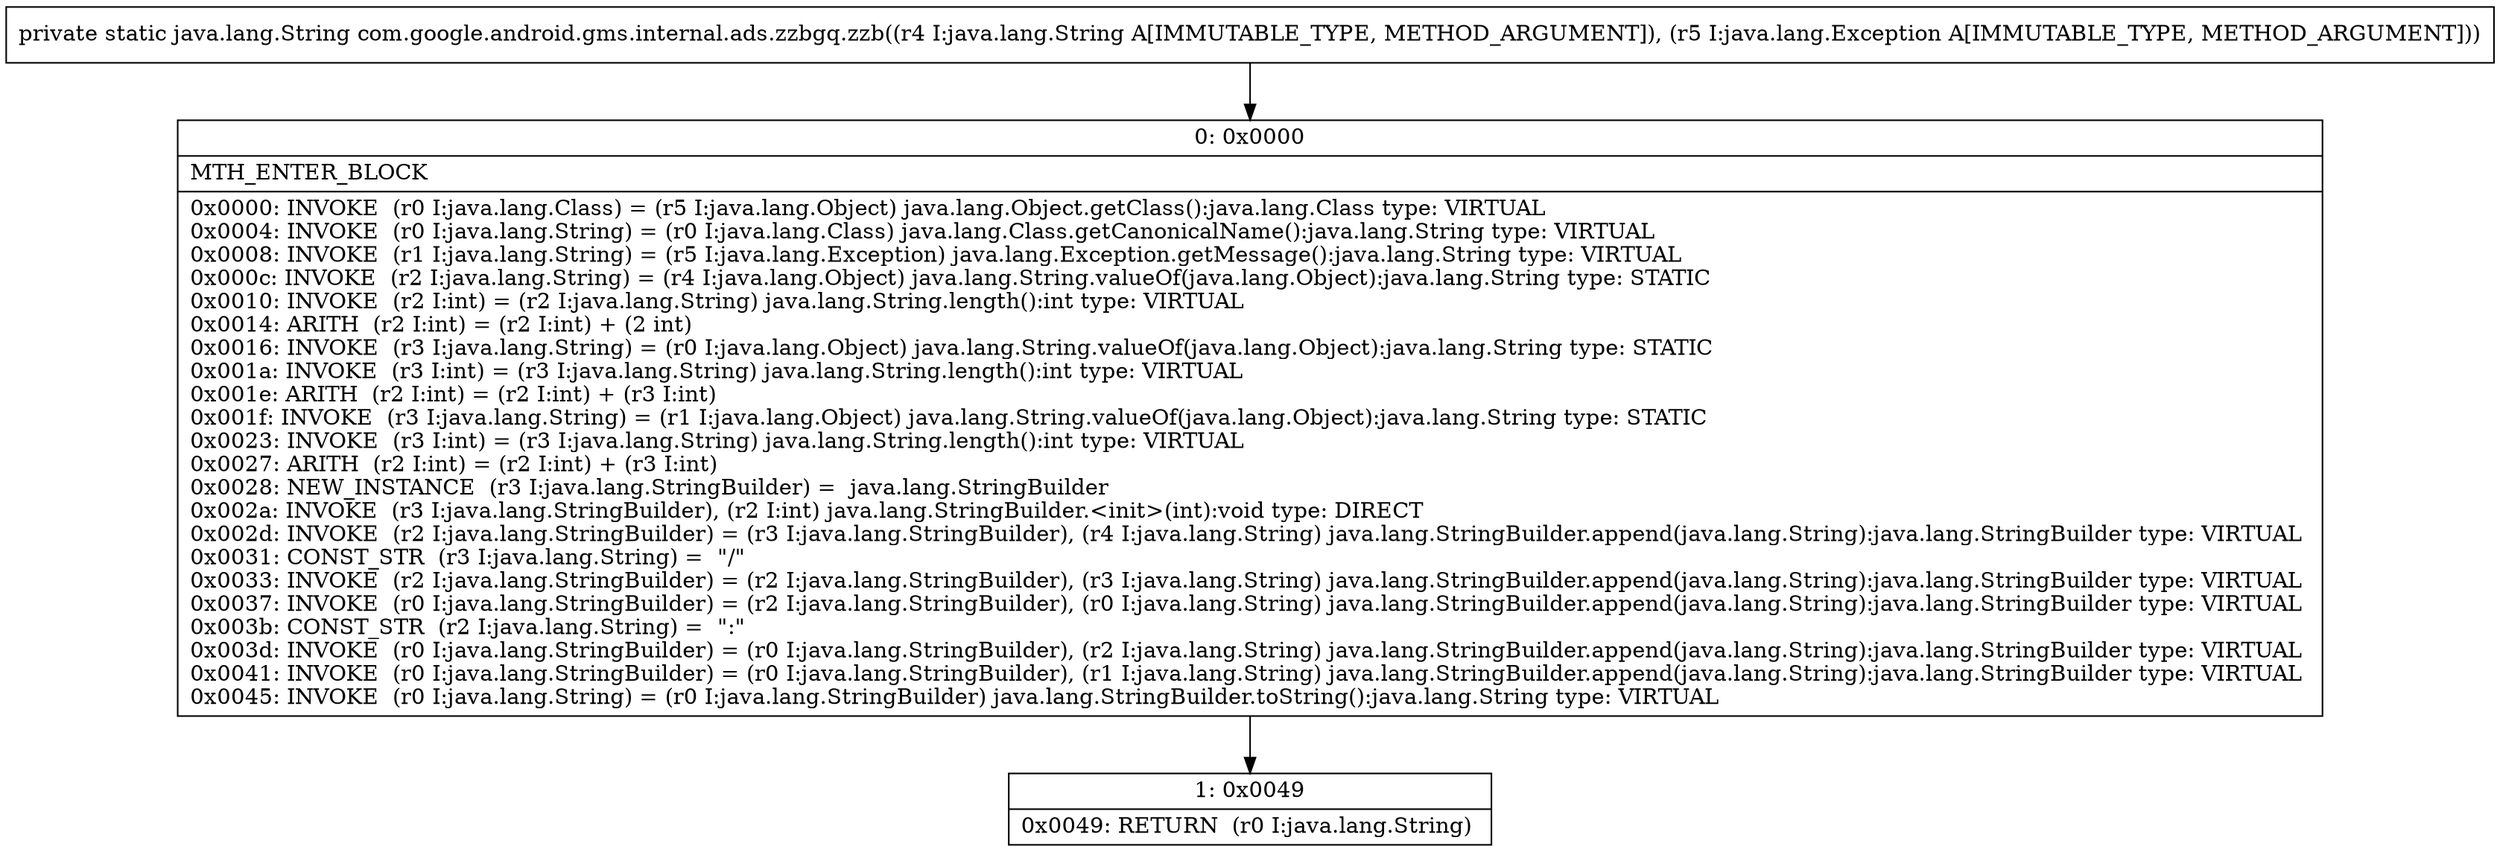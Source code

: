 digraph "CFG forcom.google.android.gms.internal.ads.zzbgq.zzb(Ljava\/lang\/String;Ljava\/lang\/Exception;)Ljava\/lang\/String;" {
Node_0 [shape=record,label="{0\:\ 0x0000|MTH_ENTER_BLOCK\l|0x0000: INVOKE  (r0 I:java.lang.Class) = (r5 I:java.lang.Object) java.lang.Object.getClass():java.lang.Class type: VIRTUAL \l0x0004: INVOKE  (r0 I:java.lang.String) = (r0 I:java.lang.Class) java.lang.Class.getCanonicalName():java.lang.String type: VIRTUAL \l0x0008: INVOKE  (r1 I:java.lang.String) = (r5 I:java.lang.Exception) java.lang.Exception.getMessage():java.lang.String type: VIRTUAL \l0x000c: INVOKE  (r2 I:java.lang.String) = (r4 I:java.lang.Object) java.lang.String.valueOf(java.lang.Object):java.lang.String type: STATIC \l0x0010: INVOKE  (r2 I:int) = (r2 I:java.lang.String) java.lang.String.length():int type: VIRTUAL \l0x0014: ARITH  (r2 I:int) = (r2 I:int) + (2 int) \l0x0016: INVOKE  (r3 I:java.lang.String) = (r0 I:java.lang.Object) java.lang.String.valueOf(java.lang.Object):java.lang.String type: STATIC \l0x001a: INVOKE  (r3 I:int) = (r3 I:java.lang.String) java.lang.String.length():int type: VIRTUAL \l0x001e: ARITH  (r2 I:int) = (r2 I:int) + (r3 I:int) \l0x001f: INVOKE  (r3 I:java.lang.String) = (r1 I:java.lang.Object) java.lang.String.valueOf(java.lang.Object):java.lang.String type: STATIC \l0x0023: INVOKE  (r3 I:int) = (r3 I:java.lang.String) java.lang.String.length():int type: VIRTUAL \l0x0027: ARITH  (r2 I:int) = (r2 I:int) + (r3 I:int) \l0x0028: NEW_INSTANCE  (r3 I:java.lang.StringBuilder) =  java.lang.StringBuilder \l0x002a: INVOKE  (r3 I:java.lang.StringBuilder), (r2 I:int) java.lang.StringBuilder.\<init\>(int):void type: DIRECT \l0x002d: INVOKE  (r2 I:java.lang.StringBuilder) = (r3 I:java.lang.StringBuilder), (r4 I:java.lang.String) java.lang.StringBuilder.append(java.lang.String):java.lang.StringBuilder type: VIRTUAL \l0x0031: CONST_STR  (r3 I:java.lang.String) =  \"\/\" \l0x0033: INVOKE  (r2 I:java.lang.StringBuilder) = (r2 I:java.lang.StringBuilder), (r3 I:java.lang.String) java.lang.StringBuilder.append(java.lang.String):java.lang.StringBuilder type: VIRTUAL \l0x0037: INVOKE  (r0 I:java.lang.StringBuilder) = (r2 I:java.lang.StringBuilder), (r0 I:java.lang.String) java.lang.StringBuilder.append(java.lang.String):java.lang.StringBuilder type: VIRTUAL \l0x003b: CONST_STR  (r2 I:java.lang.String) =  \":\" \l0x003d: INVOKE  (r0 I:java.lang.StringBuilder) = (r0 I:java.lang.StringBuilder), (r2 I:java.lang.String) java.lang.StringBuilder.append(java.lang.String):java.lang.StringBuilder type: VIRTUAL \l0x0041: INVOKE  (r0 I:java.lang.StringBuilder) = (r0 I:java.lang.StringBuilder), (r1 I:java.lang.String) java.lang.StringBuilder.append(java.lang.String):java.lang.StringBuilder type: VIRTUAL \l0x0045: INVOKE  (r0 I:java.lang.String) = (r0 I:java.lang.StringBuilder) java.lang.StringBuilder.toString():java.lang.String type: VIRTUAL \l}"];
Node_1 [shape=record,label="{1\:\ 0x0049|0x0049: RETURN  (r0 I:java.lang.String) \l}"];
MethodNode[shape=record,label="{private static java.lang.String com.google.android.gms.internal.ads.zzbgq.zzb((r4 I:java.lang.String A[IMMUTABLE_TYPE, METHOD_ARGUMENT]), (r5 I:java.lang.Exception A[IMMUTABLE_TYPE, METHOD_ARGUMENT])) }"];
MethodNode -> Node_0;
Node_0 -> Node_1;
}

